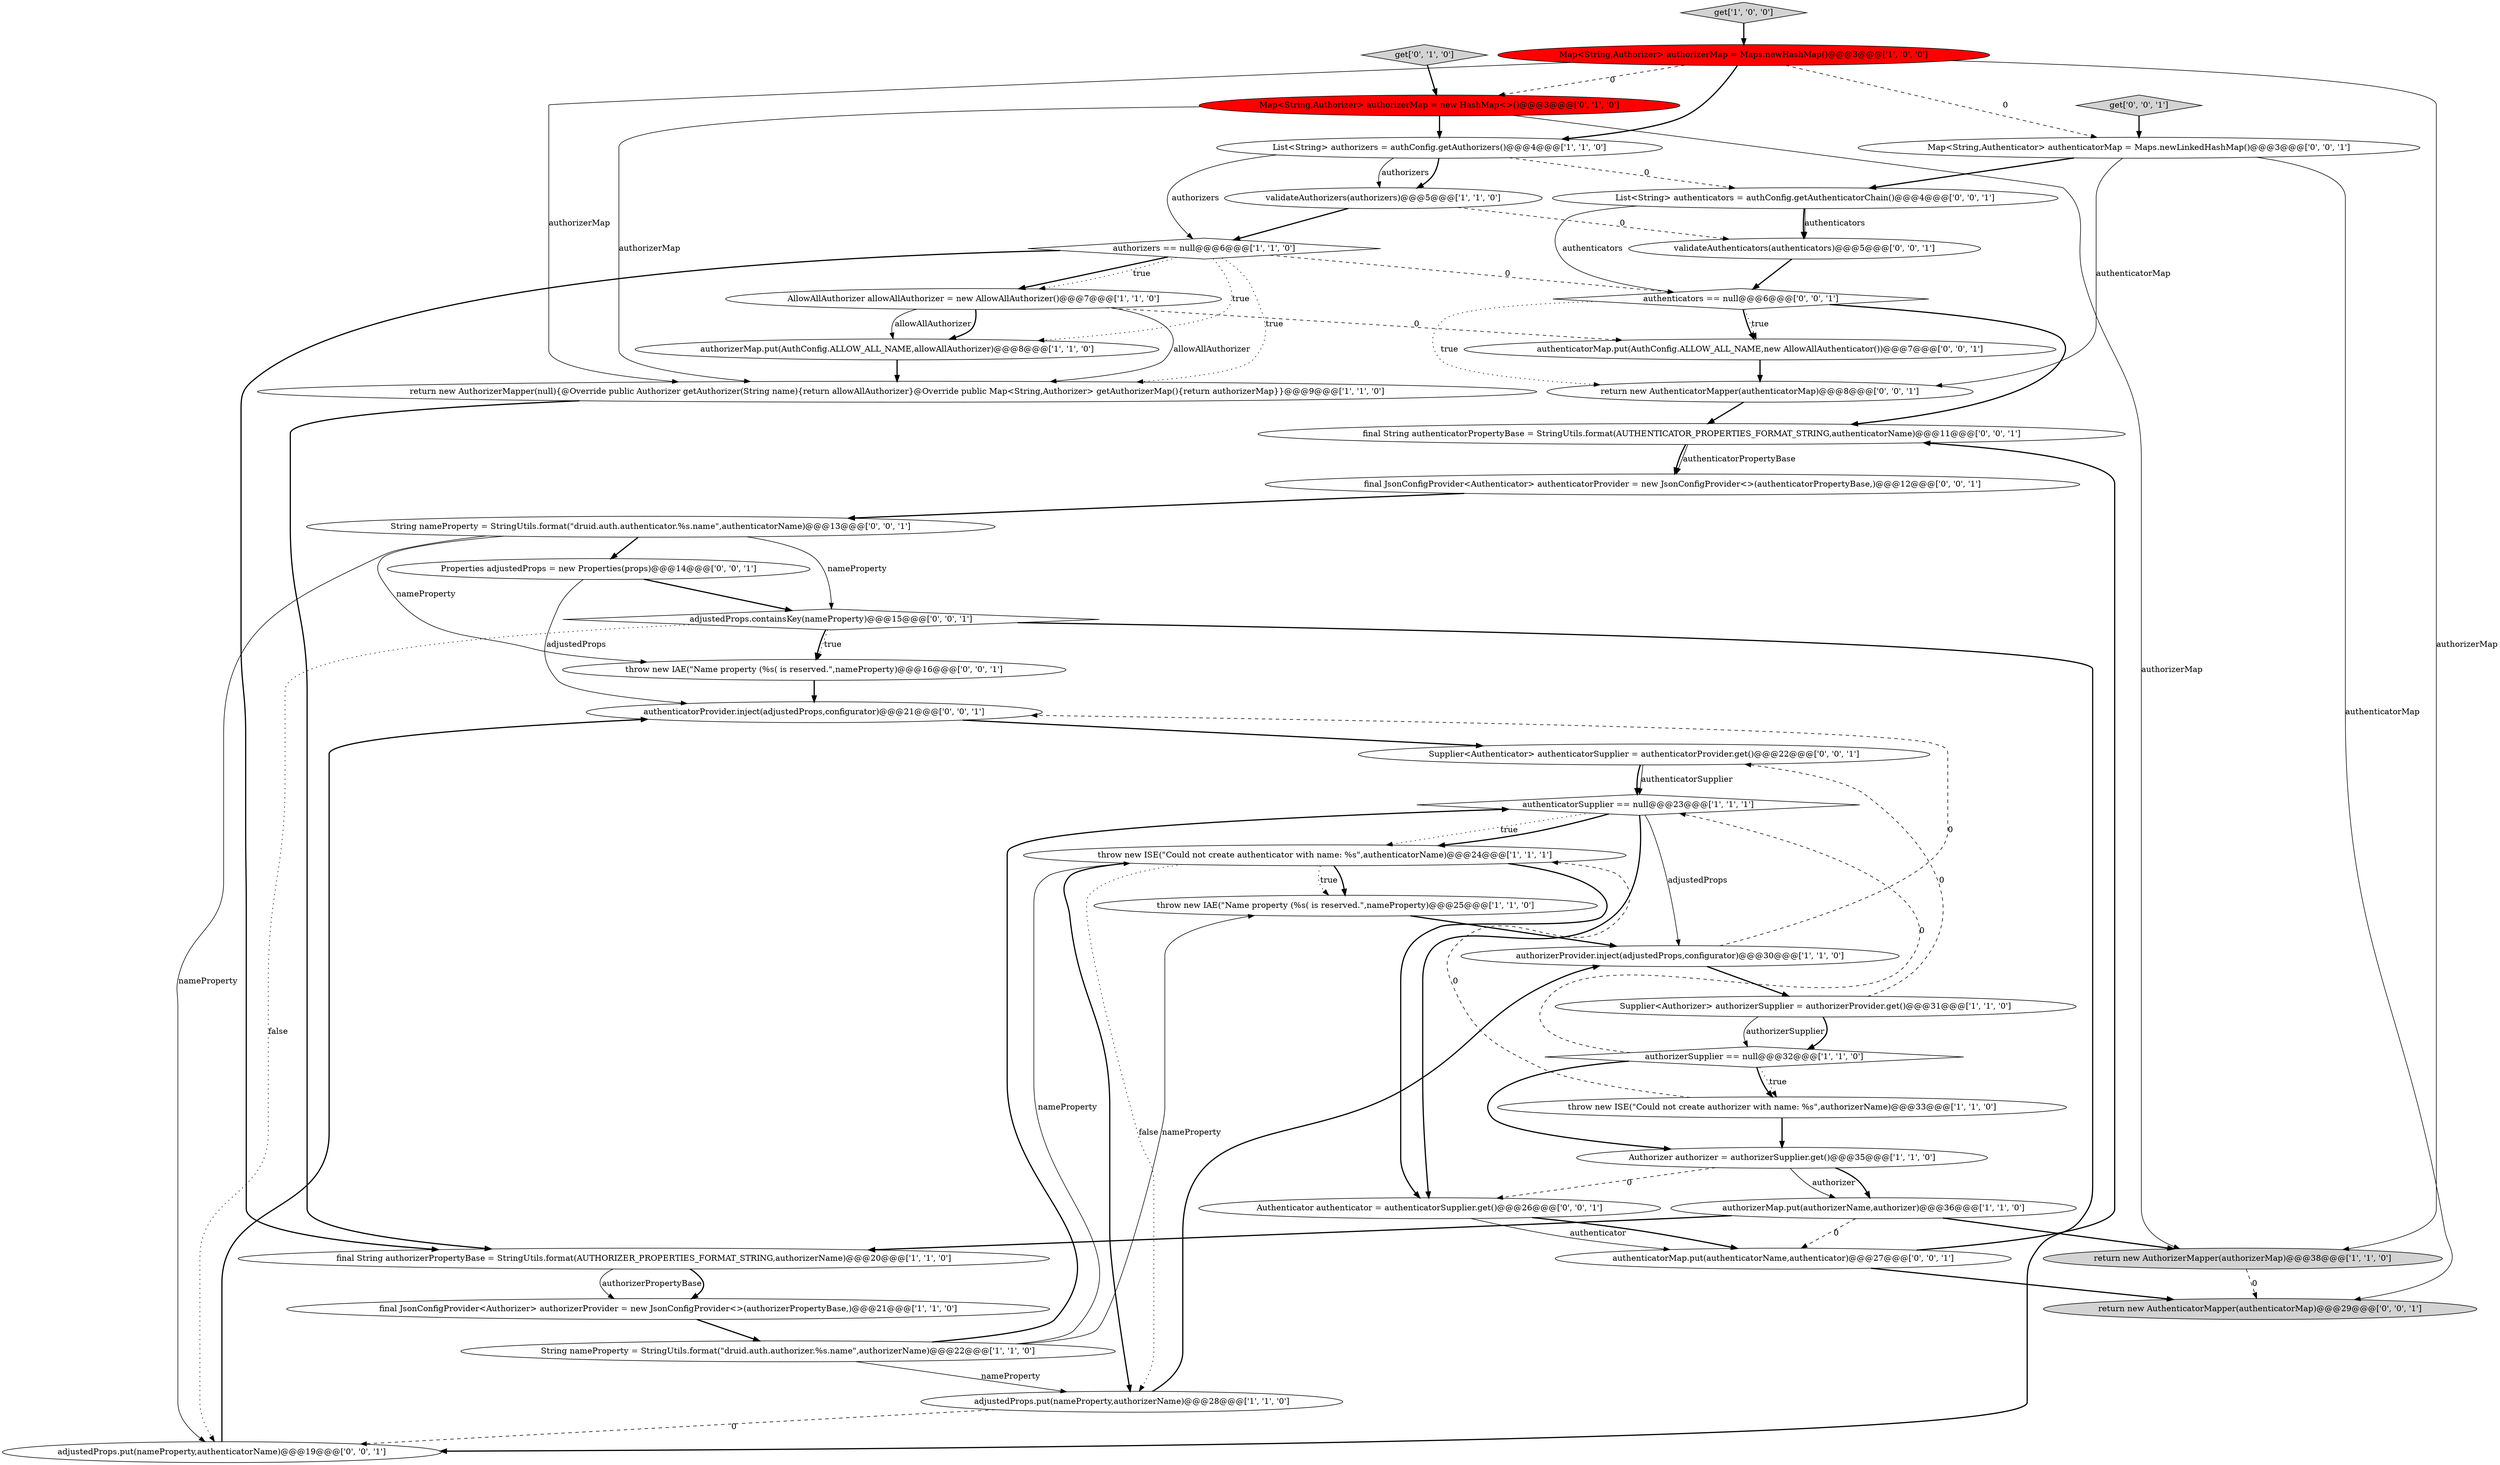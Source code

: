 digraph {
15 [style = filled, label = "List<String> authorizers = authConfig.getAuthorizers()@@@4@@@['1', '1', '0']", fillcolor = white, shape = ellipse image = "AAA0AAABBB1BBB"];
38 [style = filled, label = "String nameProperty = StringUtils.format(\"druid.auth.authenticator.%s.name\",authenticatorName)@@@13@@@['0', '0', '1']", fillcolor = white, shape = ellipse image = "AAA0AAABBB3BBB"];
31 [style = filled, label = "throw new IAE(\"Name property (%s( is reserved.\",nameProperty)@@@16@@@['0', '0', '1']", fillcolor = white, shape = ellipse image = "AAA0AAABBB3BBB"];
24 [style = filled, label = "validateAuthenticators(authenticators)@@@5@@@['0', '0', '1']", fillcolor = white, shape = ellipse image = "AAA0AAABBB3BBB"];
17 [style = filled, label = "authorizerMap.put(AuthConfig.ALLOW_ALL_NAME,allowAllAuthorizer)@@@8@@@['1', '1', '0']", fillcolor = white, shape = ellipse image = "AAA0AAABBB1BBB"];
26 [style = filled, label = "Properties adjustedProps = new Properties(props)@@@14@@@['0', '0', '1']", fillcolor = white, shape = ellipse image = "AAA0AAABBB3BBB"];
33 [style = filled, label = "adjustedProps.containsKey(nameProperty)@@@15@@@['0', '0', '1']", fillcolor = white, shape = diamond image = "AAA0AAABBB3BBB"];
7 [style = filled, label = "Map<String,Authorizer> authorizerMap = Maps.newHashMap()@@@3@@@['1', '0', '0']", fillcolor = red, shape = ellipse image = "AAA1AAABBB1BBB"];
39 [style = filled, label = "final JsonConfigProvider<Authenticator> authenticatorProvider = new JsonConfigProvider<>(authenticatorPropertyBase,)@@@12@@@['0', '0', '1']", fillcolor = white, shape = ellipse image = "AAA0AAABBB3BBB"];
13 [style = filled, label = "throw new ISE(\"Could not create authenticator with name: %s\",authenticatorName)@@@24@@@['1', '1', '1']", fillcolor = white, shape = ellipse image = "AAA0AAABBB1BBB"];
10 [style = filled, label = "String nameProperty = StringUtils.format(\"druid.auth.authorizer.%s.name\",authorizerName)@@@22@@@['1', '1', '0']", fillcolor = white, shape = ellipse image = "AAA0AAABBB1BBB"];
14 [style = filled, label = "validateAuthorizers(authorizers)@@@5@@@['1', '1', '0']", fillcolor = white, shape = ellipse image = "AAA0AAABBB1BBB"];
30 [style = filled, label = "Map<String,Authenticator> authenticatorMap = Maps.newLinkedHashMap()@@@3@@@['0', '0', '1']", fillcolor = white, shape = ellipse image = "AAA0AAABBB3BBB"];
8 [style = filled, label = "authorizers == null@@@6@@@['1', '1', '0']", fillcolor = white, shape = diamond image = "AAA0AAABBB1BBB"];
4 [style = filled, label = "return new AuthorizerMapper(null){@Override public Authorizer getAuthorizer(String name){return allowAllAuthorizer}@Override public Map<String,Authorizer> getAuthorizerMap(){return authorizerMap}}@@@9@@@['1', '1', '0']", fillcolor = white, shape = ellipse image = "AAA0AAABBB1BBB"];
42 [style = filled, label = "return new AuthenticatorMapper(authenticatorMap)@@@8@@@['0', '0', '1']", fillcolor = white, shape = ellipse image = "AAA0AAABBB3BBB"];
0 [style = filled, label = "throw new ISE(\"Could not create authorizer with name: %s\",authorizerName)@@@33@@@['1', '1', '0']", fillcolor = white, shape = ellipse image = "AAA0AAABBB1BBB"];
16 [style = filled, label = "AllowAllAuthorizer allowAllAuthorizer = new AllowAllAuthorizer()@@@7@@@['1', '1', '0']", fillcolor = white, shape = ellipse image = "AAA0AAABBB1BBB"];
32 [style = filled, label = "Authenticator authenticator = authenticatorSupplier.get()@@@26@@@['0', '0', '1']", fillcolor = white, shape = ellipse image = "AAA0AAABBB3BBB"];
25 [style = filled, label = "authenticators == null@@@6@@@['0', '0', '1']", fillcolor = white, shape = diamond image = "AAA0AAABBB3BBB"];
20 [style = filled, label = "final JsonConfigProvider<Authorizer> authorizerProvider = new JsonConfigProvider<>(authorizerPropertyBase,)@@@21@@@['1', '1', '0']", fillcolor = white, shape = ellipse image = "AAA0AAABBB1BBB"];
29 [style = filled, label = "get['0', '0', '1']", fillcolor = lightgray, shape = diamond image = "AAA0AAABBB3BBB"];
3 [style = filled, label = "get['1', '0', '0']", fillcolor = lightgray, shape = diamond image = "AAA0AAABBB1BBB"];
28 [style = filled, label = "List<String> authenticators = authConfig.getAuthenticatorChain()@@@4@@@['0', '0', '1']", fillcolor = white, shape = ellipse image = "AAA0AAABBB3BBB"];
9 [style = filled, label = "final String authorizerPropertyBase = StringUtils.format(AUTHORIZER_PROPERTIES_FORMAT_STRING,authorizerName)@@@20@@@['1', '1', '0']", fillcolor = white, shape = ellipse image = "AAA0AAABBB1BBB"];
2 [style = filled, label = "authorizerMap.put(authorizerName,authorizer)@@@36@@@['1', '1', '0']", fillcolor = white, shape = ellipse image = "AAA0AAABBB1BBB"];
36 [style = filled, label = "final String authenticatorPropertyBase = StringUtils.format(AUTHENTICATOR_PROPERTIES_FORMAT_STRING,authenticatorName)@@@11@@@['0', '0', '1']", fillcolor = white, shape = ellipse image = "AAA0AAABBB3BBB"];
1 [style = filled, label = "throw new IAE(\"Name property (%s( is reserved.\",nameProperty)@@@25@@@['1', '1', '0']", fillcolor = white, shape = ellipse image = "AAA0AAABBB1BBB"];
23 [style = filled, label = "Map<String,Authorizer> authorizerMap = new HashMap<>()@@@3@@@['0', '1', '0']", fillcolor = red, shape = ellipse image = "AAA1AAABBB2BBB"];
37 [style = filled, label = "authenticatorMap.put(authenticatorName,authenticator)@@@27@@@['0', '0', '1']", fillcolor = white, shape = ellipse image = "AAA0AAABBB3BBB"];
41 [style = filled, label = "authenticatorMap.put(AuthConfig.ALLOW_ALL_NAME,new AllowAllAuthenticator())@@@7@@@['0', '0', '1']", fillcolor = white, shape = ellipse image = "AAA0AAABBB3BBB"];
35 [style = filled, label = "adjustedProps.put(nameProperty,authenticatorName)@@@19@@@['0', '0', '1']", fillcolor = white, shape = ellipse image = "AAA0AAABBB3BBB"];
34 [style = filled, label = "authenticatorProvider.inject(adjustedProps,configurator)@@@21@@@['0', '0', '1']", fillcolor = white, shape = ellipse image = "AAA0AAABBB3BBB"];
11 [style = filled, label = "adjustedProps.put(nameProperty,authorizerName)@@@28@@@['1', '1', '0']", fillcolor = white, shape = ellipse image = "AAA0AAABBB1BBB"];
18 [style = filled, label = "Authorizer authorizer = authorizerSupplier.get()@@@35@@@['1', '1', '0']", fillcolor = white, shape = ellipse image = "AAA0AAABBB1BBB"];
22 [style = filled, label = "get['0', '1', '0']", fillcolor = lightgray, shape = diamond image = "AAA0AAABBB2BBB"];
21 [style = filled, label = "Supplier<Authorizer> authorizerSupplier = authorizerProvider.get()@@@31@@@['1', '1', '0']", fillcolor = white, shape = ellipse image = "AAA0AAABBB1BBB"];
19 [style = filled, label = "authorizerProvider.inject(adjustedProps,configurator)@@@30@@@['1', '1', '0']", fillcolor = white, shape = ellipse image = "AAA0AAABBB1BBB"];
6 [style = filled, label = "return new AuthorizerMapper(authorizerMap)@@@38@@@['1', '1', '0']", fillcolor = lightgray, shape = ellipse image = "AAA0AAABBB1BBB"];
40 [style = filled, label = "return new AuthenticatorMapper(authenticatorMap)@@@29@@@['0', '0', '1']", fillcolor = lightgray, shape = ellipse image = "AAA0AAABBB3BBB"];
27 [style = filled, label = "Supplier<Authenticator> authenticatorSupplier = authenticatorProvider.get()@@@22@@@['0', '0', '1']", fillcolor = white, shape = ellipse image = "AAA0AAABBB3BBB"];
5 [style = filled, label = "authenticatorSupplier == null@@@23@@@['1', '1', '1']", fillcolor = white, shape = diamond image = "AAA0AAABBB1BBB"];
12 [style = filled, label = "authorizerSupplier == null@@@32@@@['1', '1', '0']", fillcolor = white, shape = diamond image = "AAA0AAABBB1BBB"];
14->24 [style = dashed, label="0"];
8->16 [style = bold, label=""];
23->6 [style = solid, label="authorizerMap"];
32->37 [style = bold, label=""];
29->30 [style = bold, label=""];
2->6 [style = bold, label=""];
8->16 [style = dotted, label="true"];
38->33 [style = solid, label="nameProperty"];
7->6 [style = solid, label="authorizerMap"];
8->4 [style = dotted, label="true"];
13->1 [style = bold, label=""];
19->34 [style = dashed, label="0"];
5->13 [style = dotted, label="true"];
30->28 [style = bold, label=""];
12->18 [style = bold, label=""];
10->1 [style = solid, label="nameProperty"];
39->38 [style = bold, label=""];
8->25 [style = dashed, label="0"];
38->26 [style = bold, label=""];
27->5 [style = bold, label=""];
36->39 [style = solid, label="authenticatorPropertyBase"];
18->32 [style = dashed, label="0"];
13->32 [style = bold, label=""];
27->5 [style = solid, label="authenticatorSupplier"];
15->28 [style = dashed, label="0"];
37->36 [style = bold, label=""];
16->17 [style = solid, label="allowAllAuthorizer"];
26->34 [style = solid, label="adjustedProps"];
25->36 [style = bold, label=""];
8->17 [style = dotted, label="true"];
7->4 [style = solid, label="authorizerMap"];
16->17 [style = bold, label=""];
2->9 [style = bold, label=""];
13->11 [style = bold, label=""];
22->23 [style = bold, label=""];
9->20 [style = solid, label="authorizerPropertyBase"];
5->19 [style = solid, label="adjustedProps"];
16->41 [style = dashed, label="0"];
3->7 [style = bold, label=""];
25->42 [style = dotted, label="true"];
2->37 [style = dashed, label="0"];
12->0 [style = dotted, label="true"];
28->24 [style = bold, label=""];
14->8 [style = bold, label=""];
28->25 [style = solid, label="authenticators"];
1->19 [style = bold, label=""];
35->34 [style = bold, label=""];
33->35 [style = dotted, label="false"];
38->31 [style = solid, label="nameProperty"];
33->31 [style = dotted, label="true"];
4->9 [style = bold, label=""];
23->4 [style = solid, label="authorizerMap"];
7->23 [style = dashed, label="0"];
15->14 [style = bold, label=""];
21->27 [style = dashed, label="0"];
21->12 [style = solid, label="authorizerSupplier"];
25->41 [style = bold, label=""];
23->15 [style = bold, label=""];
13->11 [style = dotted, label="false"];
9->20 [style = bold, label=""];
6->40 [style = dashed, label="0"];
36->39 [style = bold, label=""];
31->34 [style = bold, label=""];
21->12 [style = bold, label=""];
15->8 [style = solid, label="authorizers"];
5->32 [style = bold, label=""];
18->2 [style = solid, label="authorizer"];
10->5 [style = bold, label=""];
24->25 [style = bold, label=""];
5->13 [style = bold, label=""];
15->14 [style = solid, label="authorizers"];
0->13 [style = dashed, label="0"];
10->13 [style = solid, label="nameProperty"];
7->15 [style = bold, label=""];
0->18 [style = bold, label=""];
16->4 [style = solid, label="allowAllAuthorizer"];
17->4 [style = bold, label=""];
19->21 [style = bold, label=""];
33->35 [style = bold, label=""];
12->5 [style = dashed, label="0"];
38->35 [style = solid, label="nameProperty"];
42->36 [style = bold, label=""];
25->41 [style = dotted, label="true"];
11->19 [style = bold, label=""];
18->2 [style = bold, label=""];
12->0 [style = bold, label=""];
20->10 [style = bold, label=""];
13->1 [style = dotted, label="true"];
7->30 [style = dashed, label="0"];
28->24 [style = solid, label="authenticators"];
8->9 [style = bold, label=""];
33->31 [style = bold, label=""];
30->40 [style = solid, label="authenticatorMap"];
26->33 [style = bold, label=""];
10->11 [style = solid, label="nameProperty"];
30->42 [style = solid, label="authenticatorMap"];
37->40 [style = bold, label=""];
11->35 [style = dashed, label="0"];
32->37 [style = solid, label="authenticator"];
34->27 [style = bold, label=""];
41->42 [style = bold, label=""];
}
